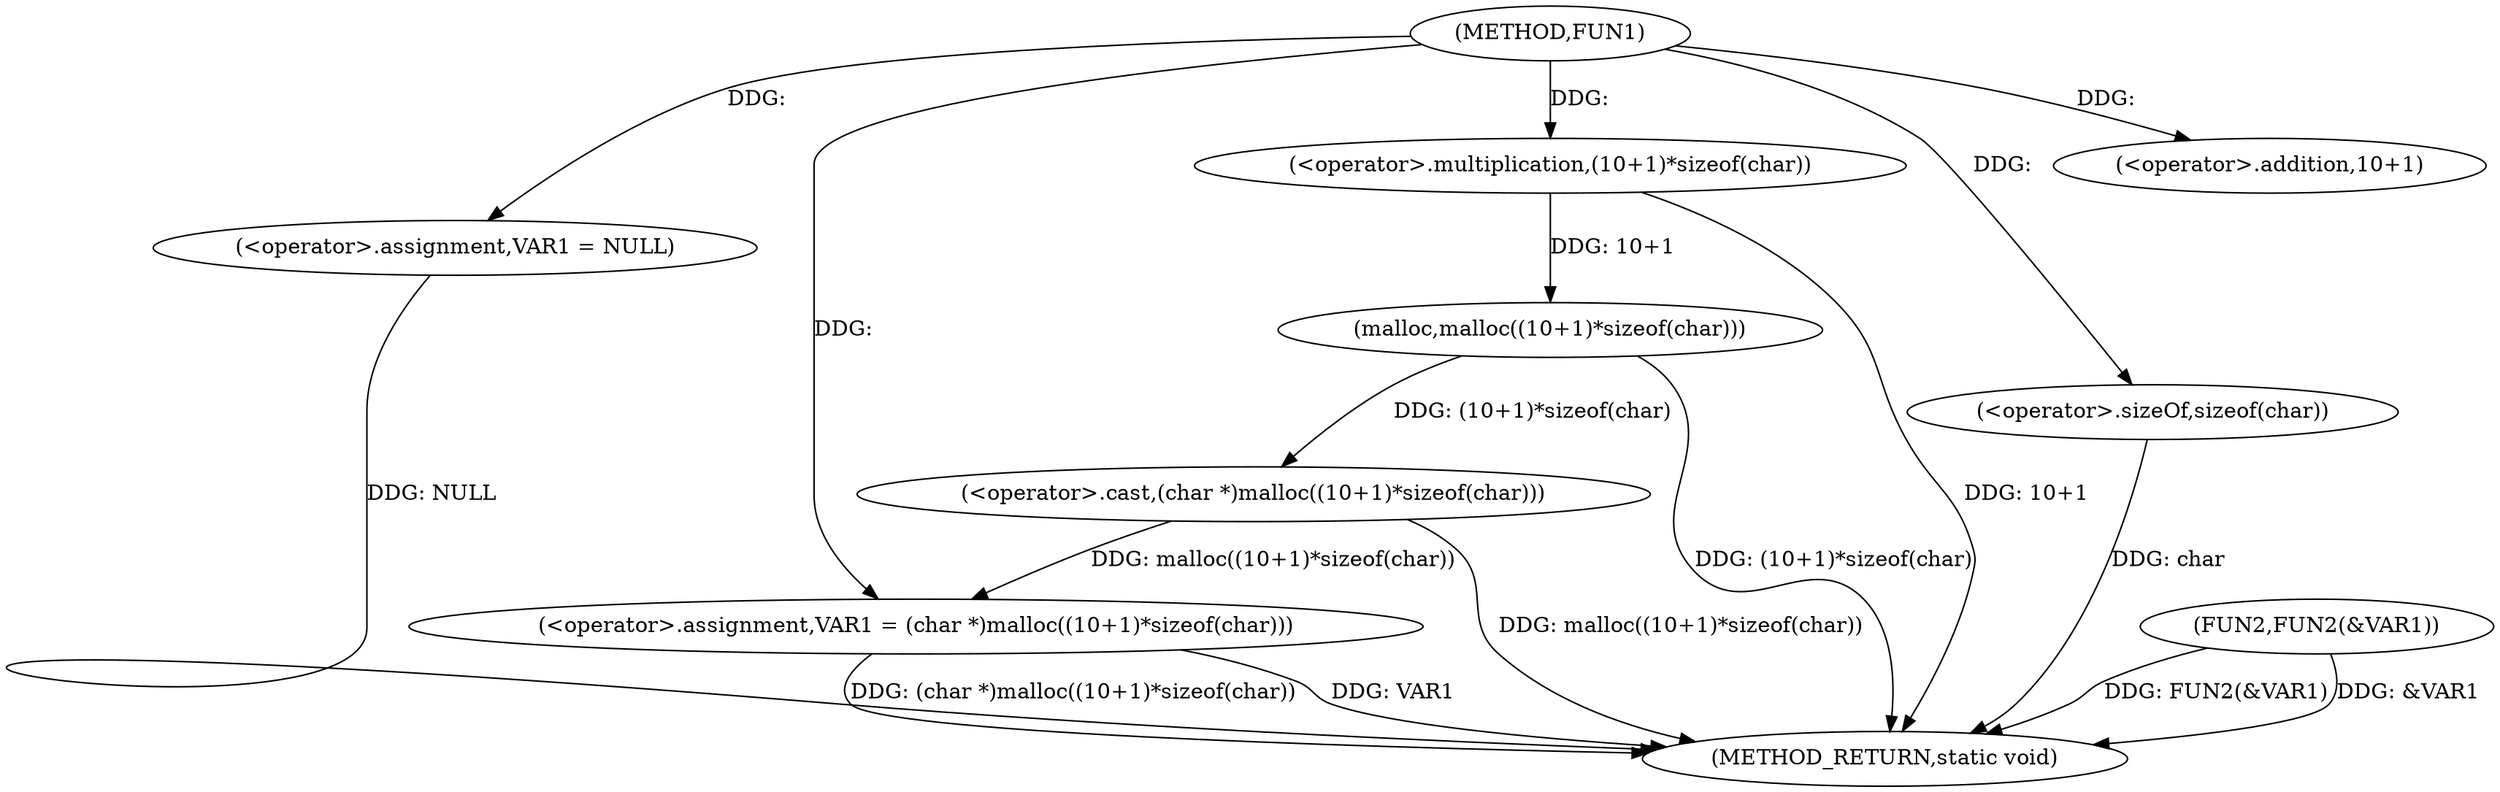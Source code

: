 digraph FUN1 {  
"1000100" [label = "(METHOD,FUN1)" ]
"1000120" [label = "(METHOD_RETURN,static void)" ]
"1000103" [label = "(<operator>.assignment,VAR1 = NULL)" ]
"1000106" [label = "(<operator>.assignment,VAR1 = (char *)malloc((10+1)*sizeof(char)))" ]
"1000108" [label = "(<operator>.cast,(char *)malloc((10+1)*sizeof(char)))" ]
"1000110" [label = "(malloc,malloc((10+1)*sizeof(char)))" ]
"1000111" [label = "(<operator>.multiplication,(10+1)*sizeof(char))" ]
"1000112" [label = "(<operator>.addition,10+1)" ]
"1000115" [label = "(<operator>.sizeOf,sizeof(char))" ]
"1000117" [label = "(FUN2,FUN2(&VAR1))" ]
  "1000117" -> "1000120"  [ label = "DDG: FUN2(&VAR1)"] 
  "1000106" -> "1000120"  [ label = "DDG: (char *)malloc((10+1)*sizeof(char))"] 
  "1000106" -> "1000120"  [ label = "DDG: VAR1"] 
  "1000103" -> "1000120"  [ label = "DDG: NULL"] 
  "1000117" -> "1000120"  [ label = "DDG: &VAR1"] 
  "1000111" -> "1000120"  [ label = "DDG: 10+1"] 
  "1000108" -> "1000120"  [ label = "DDG: malloc((10+1)*sizeof(char))"] 
  "1000110" -> "1000120"  [ label = "DDG: (10+1)*sizeof(char)"] 
  "1000115" -> "1000120"  [ label = "DDG: char"] 
  "1000100" -> "1000103"  [ label = "DDG: "] 
  "1000108" -> "1000106"  [ label = "DDG: malloc((10+1)*sizeof(char))"] 
  "1000100" -> "1000106"  [ label = "DDG: "] 
  "1000110" -> "1000108"  [ label = "DDG: (10+1)*sizeof(char)"] 
  "1000111" -> "1000110"  [ label = "DDG: 10+1"] 
  "1000100" -> "1000111"  [ label = "DDG: "] 
  "1000100" -> "1000112"  [ label = "DDG: "] 
  "1000100" -> "1000115"  [ label = "DDG: "] 
}

